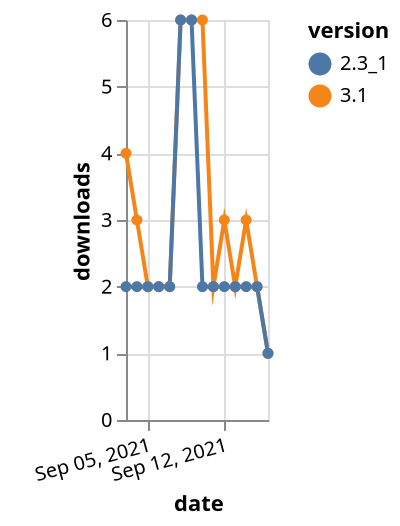 {"$schema": "https://vega.github.io/schema/vega-lite/v5.json", "description": "A simple bar chart with embedded data.", "data": {"values": [{"date": "2021-09-03", "total": 2975, "delta": 4, "version": "3.1"}, {"date": "2021-09-04", "total": 2978, "delta": 3, "version": "3.1"}, {"date": "2021-09-05", "total": 2980, "delta": 2, "version": "3.1"}, {"date": "2021-09-06", "total": 2982, "delta": 2, "version": "3.1"}, {"date": "2021-09-07", "total": 2984, "delta": 2, "version": "3.1"}, {"date": "2021-09-08", "total": 2990, "delta": 6, "version": "3.1"}, {"date": "2021-09-09", "total": 2996, "delta": 6, "version": "3.1"}, {"date": "2021-09-10", "total": 3002, "delta": 6, "version": "3.1"}, {"date": "2021-09-11", "total": 3004, "delta": 2, "version": "3.1"}, {"date": "2021-09-12", "total": 3007, "delta": 3, "version": "3.1"}, {"date": "2021-09-13", "total": 3009, "delta": 2, "version": "3.1"}, {"date": "2021-09-14", "total": 3012, "delta": 3, "version": "3.1"}, {"date": "2021-09-15", "total": 3014, "delta": 2, "version": "3.1"}, {"date": "2021-09-16", "total": 3015, "delta": 1, "version": "3.1"}, {"date": "2021-09-03", "total": 15480, "delta": 2, "version": "2.3_1"}, {"date": "2021-09-04", "total": 15482, "delta": 2, "version": "2.3_1"}, {"date": "2021-09-05", "total": 15484, "delta": 2, "version": "2.3_1"}, {"date": "2021-09-06", "total": 15486, "delta": 2, "version": "2.3_1"}, {"date": "2021-09-07", "total": 15488, "delta": 2, "version": "2.3_1"}, {"date": "2021-09-08", "total": 15494, "delta": 6, "version": "2.3_1"}, {"date": "2021-09-09", "total": 15500, "delta": 6, "version": "2.3_1"}, {"date": "2021-09-10", "total": 15502, "delta": 2, "version": "2.3_1"}, {"date": "2021-09-11", "total": 15504, "delta": 2, "version": "2.3_1"}, {"date": "2021-09-12", "total": 15506, "delta": 2, "version": "2.3_1"}, {"date": "2021-09-13", "total": 15508, "delta": 2, "version": "2.3_1"}, {"date": "2021-09-14", "total": 15510, "delta": 2, "version": "2.3_1"}, {"date": "2021-09-15", "total": 15512, "delta": 2, "version": "2.3_1"}, {"date": "2021-09-16", "total": 15513, "delta": 1, "version": "2.3_1"}]}, "width": "container", "mark": {"type": "line", "point": {"filled": true}}, "encoding": {"x": {"field": "date", "type": "temporal", "timeUnit": "yearmonthdate", "title": "date", "axis": {"labelAngle": -15}}, "y": {"field": "delta", "type": "quantitative", "title": "downloads"}, "color": {"field": "version", "type": "nominal"}, "tooltip": {"field": "delta"}}}
